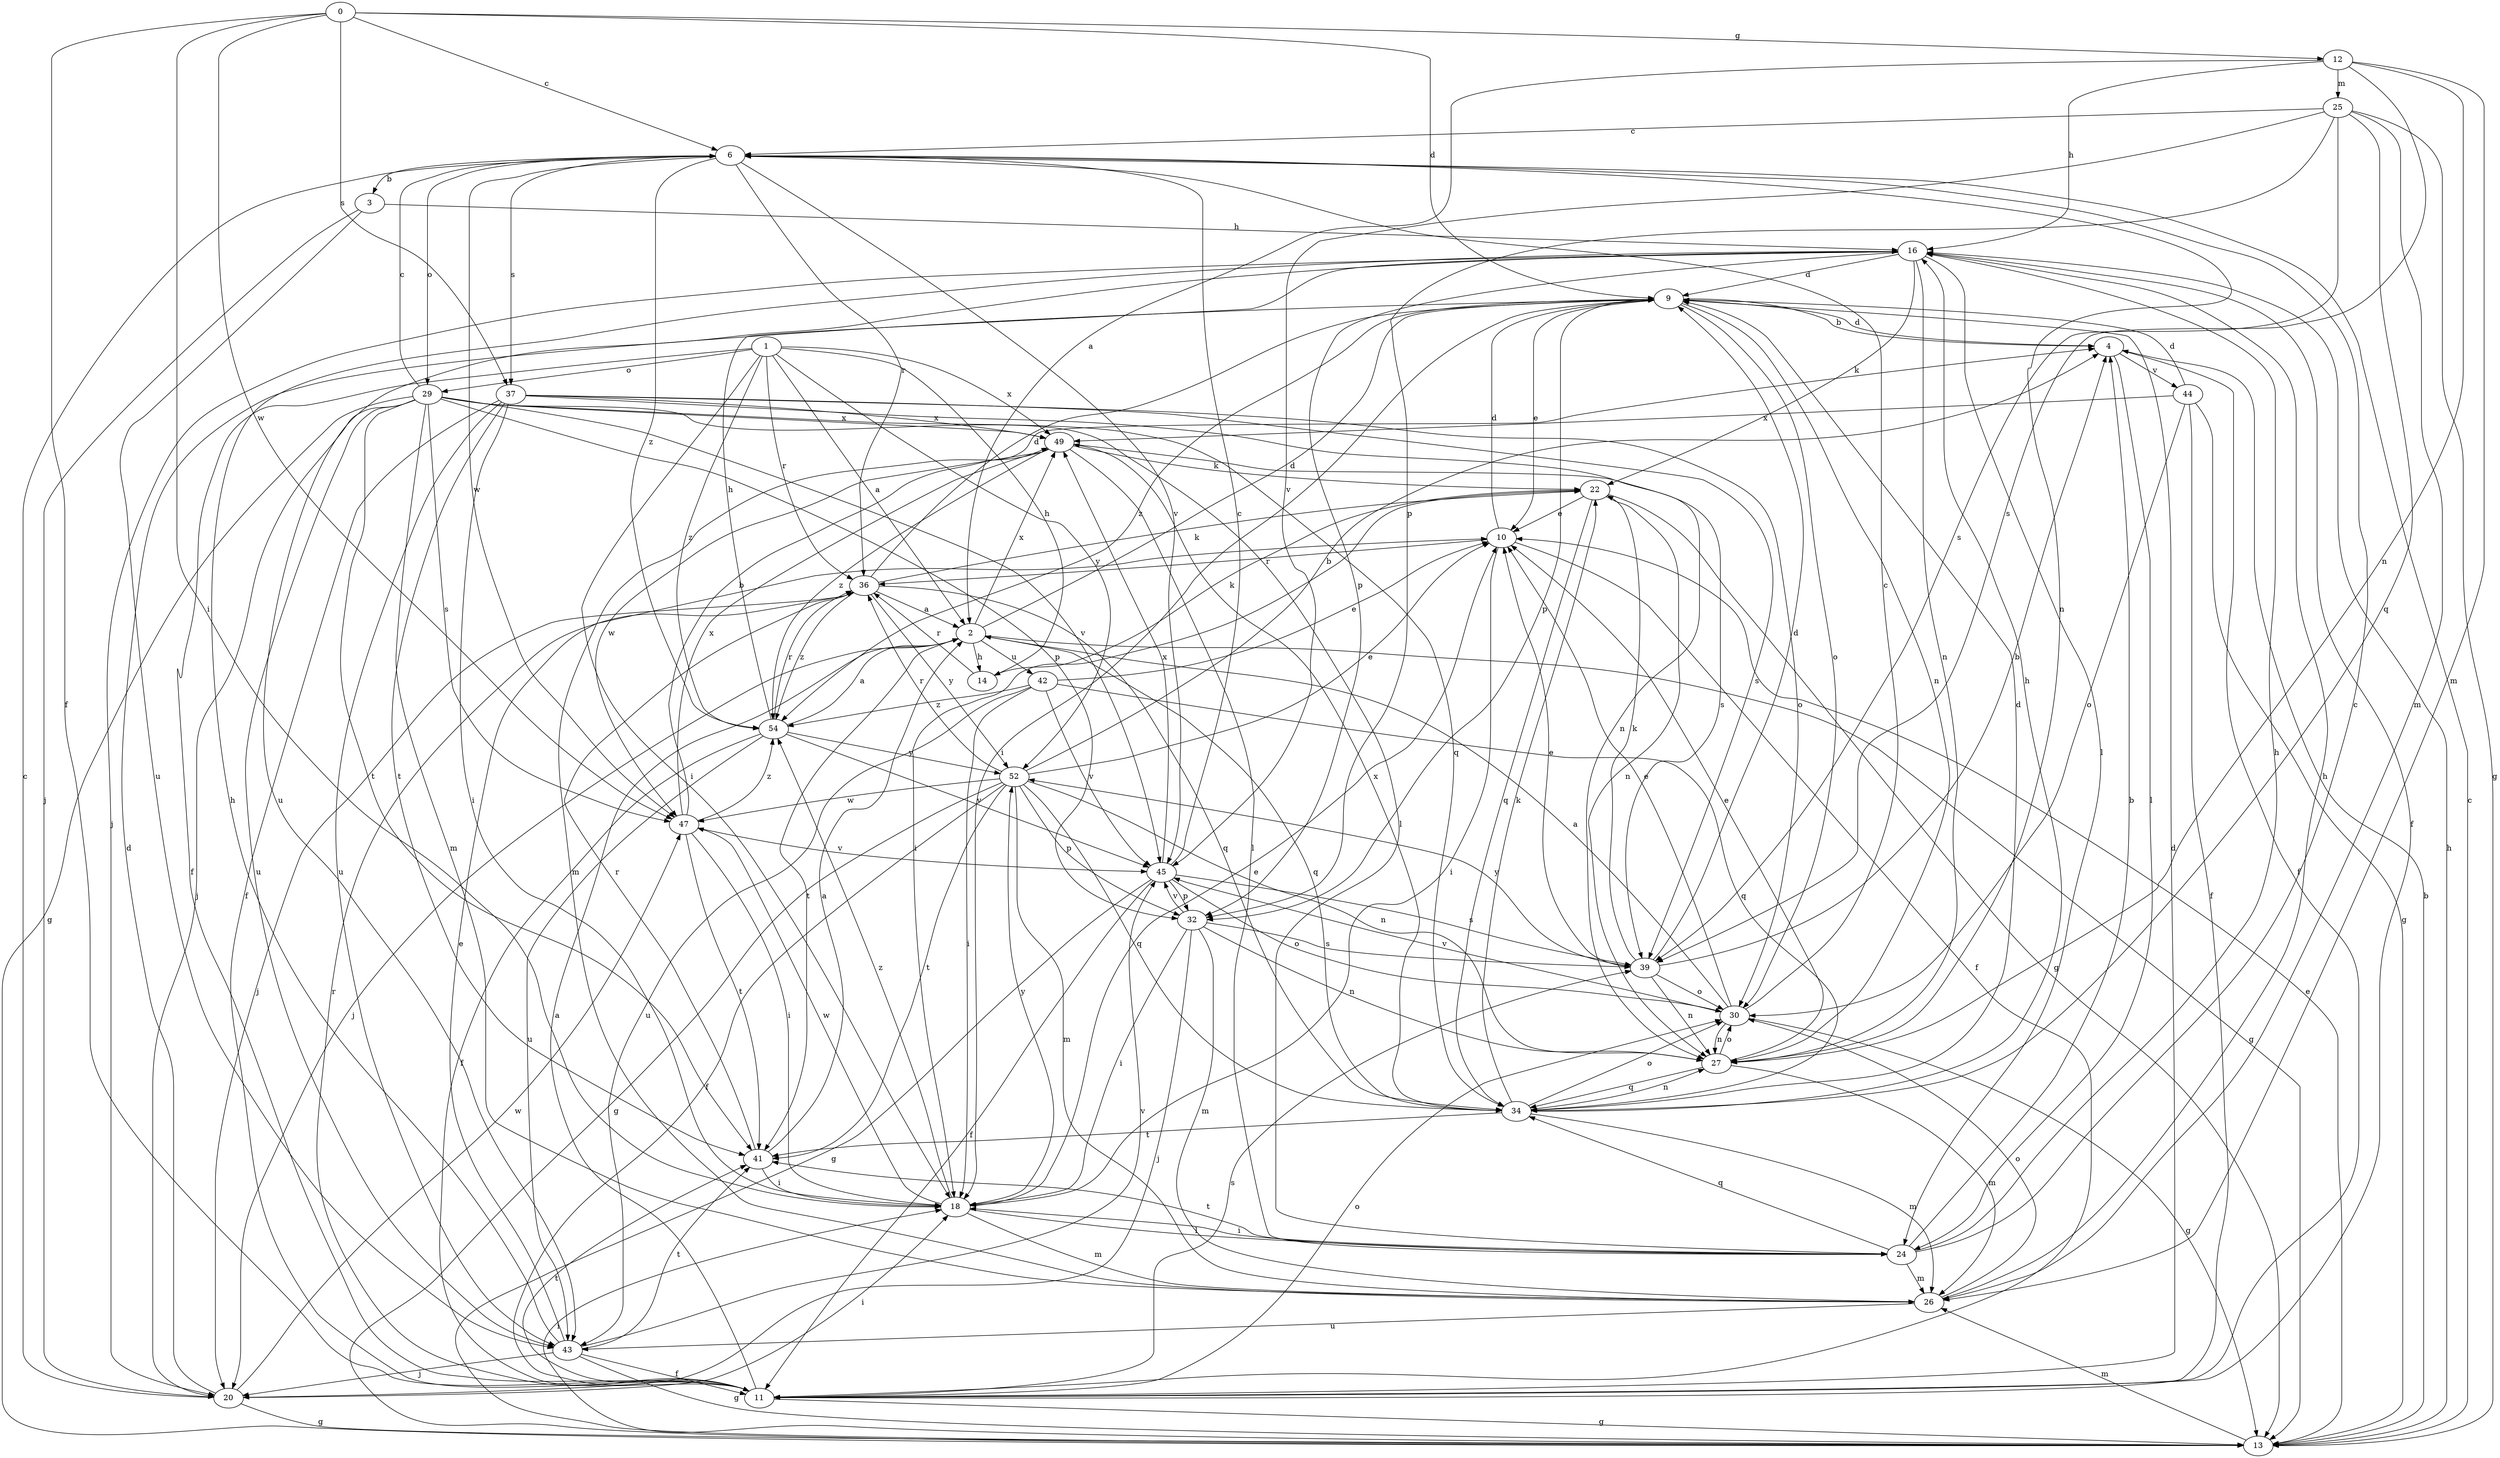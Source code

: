 strict digraph  {
0;
1;
2;
3;
4;
6;
9;
10;
11;
12;
13;
14;
16;
18;
20;
22;
24;
25;
26;
27;
29;
30;
32;
34;
36;
37;
39;
41;
42;
43;
44;
45;
47;
49;
52;
54;
0 -> 6  [label=c];
0 -> 9  [label=d];
0 -> 11  [label=f];
0 -> 12  [label=g];
0 -> 18  [label=i];
0 -> 37  [label=s];
0 -> 47  [label=w];
1 -> 2  [label=a];
1 -> 11  [label=f];
1 -> 14  [label=h];
1 -> 18  [label=i];
1 -> 29  [label=o];
1 -> 36  [label=r];
1 -> 49  [label=x];
1 -> 52  [label=y];
1 -> 54  [label=z];
2 -> 9  [label=d];
2 -> 13  [label=g];
2 -> 14  [label=h];
2 -> 20  [label=j];
2 -> 34  [label=q];
2 -> 41  [label=t];
2 -> 42  [label=u];
2 -> 49  [label=x];
3 -> 16  [label=h];
3 -> 20  [label=j];
3 -> 43  [label=u];
4 -> 9  [label=d];
4 -> 11  [label=f];
4 -> 24  [label=l];
4 -> 44  [label=v];
6 -> 3  [label=b];
6 -> 27  [label=n];
6 -> 29  [label=o];
6 -> 36  [label=r];
6 -> 37  [label=s];
6 -> 45  [label=v];
6 -> 47  [label=w];
6 -> 54  [label=z];
9 -> 4  [label=b];
9 -> 10  [label=e];
9 -> 18  [label=i];
9 -> 27  [label=n];
9 -> 30  [label=o];
9 -> 32  [label=p];
9 -> 54  [label=z];
10 -> 9  [label=d];
10 -> 11  [label=f];
10 -> 18  [label=i];
10 -> 36  [label=r];
11 -> 2  [label=a];
11 -> 9  [label=d];
11 -> 13  [label=g];
11 -> 30  [label=o];
11 -> 36  [label=r];
11 -> 39  [label=s];
11 -> 41  [label=t];
12 -> 2  [label=a];
12 -> 16  [label=h];
12 -> 25  [label=m];
12 -> 26  [label=m];
12 -> 27  [label=n];
12 -> 39  [label=s];
13 -> 4  [label=b];
13 -> 6  [label=c];
13 -> 10  [label=e];
13 -> 16  [label=h];
13 -> 18  [label=i];
13 -> 26  [label=m];
14 -> 22  [label=k];
14 -> 36  [label=r];
16 -> 9  [label=d];
16 -> 11  [label=f];
16 -> 20  [label=j];
16 -> 22  [label=k];
16 -> 24  [label=l];
16 -> 27  [label=n];
16 -> 32  [label=p];
16 -> 43  [label=u];
18 -> 10  [label=e];
18 -> 24  [label=l];
18 -> 26  [label=m];
18 -> 47  [label=w];
18 -> 52  [label=y];
18 -> 54  [label=z];
20 -> 6  [label=c];
20 -> 9  [label=d];
20 -> 13  [label=g];
20 -> 18  [label=i];
20 -> 47  [label=w];
22 -> 10  [label=e];
22 -> 13  [label=g];
22 -> 18  [label=i];
22 -> 27  [label=n];
22 -> 34  [label=q];
24 -> 4  [label=b];
24 -> 6  [label=c];
24 -> 16  [label=h];
24 -> 18  [label=i];
24 -> 26  [label=m];
24 -> 34  [label=q];
24 -> 41  [label=t];
25 -> 6  [label=c];
25 -> 13  [label=g];
25 -> 26  [label=m];
25 -> 32  [label=p];
25 -> 34  [label=q];
25 -> 39  [label=s];
25 -> 45  [label=v];
26 -> 16  [label=h];
26 -> 30  [label=o];
26 -> 43  [label=u];
27 -> 10  [label=e];
27 -> 26  [label=m];
27 -> 30  [label=o];
27 -> 34  [label=q];
29 -> 6  [label=c];
29 -> 13  [label=g];
29 -> 20  [label=j];
29 -> 24  [label=l];
29 -> 26  [label=m];
29 -> 32  [label=p];
29 -> 34  [label=q];
29 -> 41  [label=t];
29 -> 43  [label=u];
29 -> 45  [label=v];
29 -> 49  [label=x];
29 -> 47  [label=s];
30 -> 2  [label=a];
30 -> 6  [label=c];
30 -> 10  [label=e];
30 -> 13  [label=g];
30 -> 27  [label=n];
30 -> 45  [label=v];
32 -> 18  [label=i];
32 -> 20  [label=j];
32 -> 26  [label=m];
32 -> 27  [label=n];
32 -> 39  [label=s];
32 -> 45  [label=v];
34 -> 9  [label=d];
34 -> 16  [label=h];
34 -> 22  [label=k];
34 -> 26  [label=m];
34 -> 27  [label=n];
34 -> 30  [label=o];
34 -> 41  [label=t];
34 -> 49  [label=x];
36 -> 2  [label=a];
36 -> 9  [label=d];
36 -> 20  [label=j];
36 -> 22  [label=k];
36 -> 34  [label=q];
36 -> 52  [label=y];
36 -> 54  [label=z];
37 -> 11  [label=f];
37 -> 18  [label=i];
37 -> 27  [label=n];
37 -> 30  [label=o];
37 -> 39  [label=s];
37 -> 41  [label=t];
37 -> 43  [label=u];
37 -> 49  [label=x];
39 -> 4  [label=b];
39 -> 9  [label=d];
39 -> 10  [label=e];
39 -> 22  [label=k];
39 -> 27  [label=n];
39 -> 30  [label=o];
39 -> 52  [label=y];
41 -> 2  [label=a];
41 -> 18  [label=i];
41 -> 36  [label=r];
42 -> 10  [label=e];
42 -> 18  [label=i];
42 -> 34  [label=q];
42 -> 43  [label=u];
42 -> 45  [label=v];
42 -> 54  [label=z];
43 -> 10  [label=e];
43 -> 11  [label=f];
43 -> 13  [label=g];
43 -> 16  [label=h];
43 -> 20  [label=j];
43 -> 41  [label=t];
43 -> 45  [label=v];
44 -> 9  [label=d];
44 -> 11  [label=f];
44 -> 13  [label=g];
44 -> 30  [label=o];
44 -> 49  [label=x];
45 -> 6  [label=c];
45 -> 11  [label=f];
45 -> 13  [label=g];
45 -> 30  [label=o];
45 -> 32  [label=p];
45 -> 39  [label=s];
45 -> 49  [label=x];
47 -> 4  [label=b];
47 -> 18  [label=i];
47 -> 41  [label=t];
47 -> 45  [label=v];
47 -> 49  [label=x];
47 -> 54  [label=z];
49 -> 22  [label=k];
49 -> 24  [label=l];
49 -> 26  [label=m];
49 -> 39  [label=s];
49 -> 47  [label=w];
49 -> 54  [label=z];
52 -> 4  [label=b];
52 -> 10  [label=e];
52 -> 11  [label=f];
52 -> 13  [label=g];
52 -> 26  [label=m];
52 -> 27  [label=n];
52 -> 32  [label=p];
52 -> 34  [label=q];
52 -> 36  [label=r];
52 -> 41  [label=t];
52 -> 47  [label=w];
54 -> 2  [label=a];
54 -> 11  [label=f];
54 -> 16  [label=h];
54 -> 36  [label=r];
54 -> 43  [label=u];
54 -> 45  [label=v];
54 -> 52  [label=y];
}
